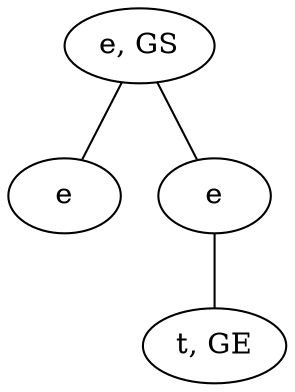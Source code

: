 graph {
kZgy [label="e, GS"]
HVnk [label="t, GE"]
aXgX [label="e"]
OGbH [label="e"]
kZgy -- aXgX
kZgy -- OGbH
OGbH -- HVnk
}